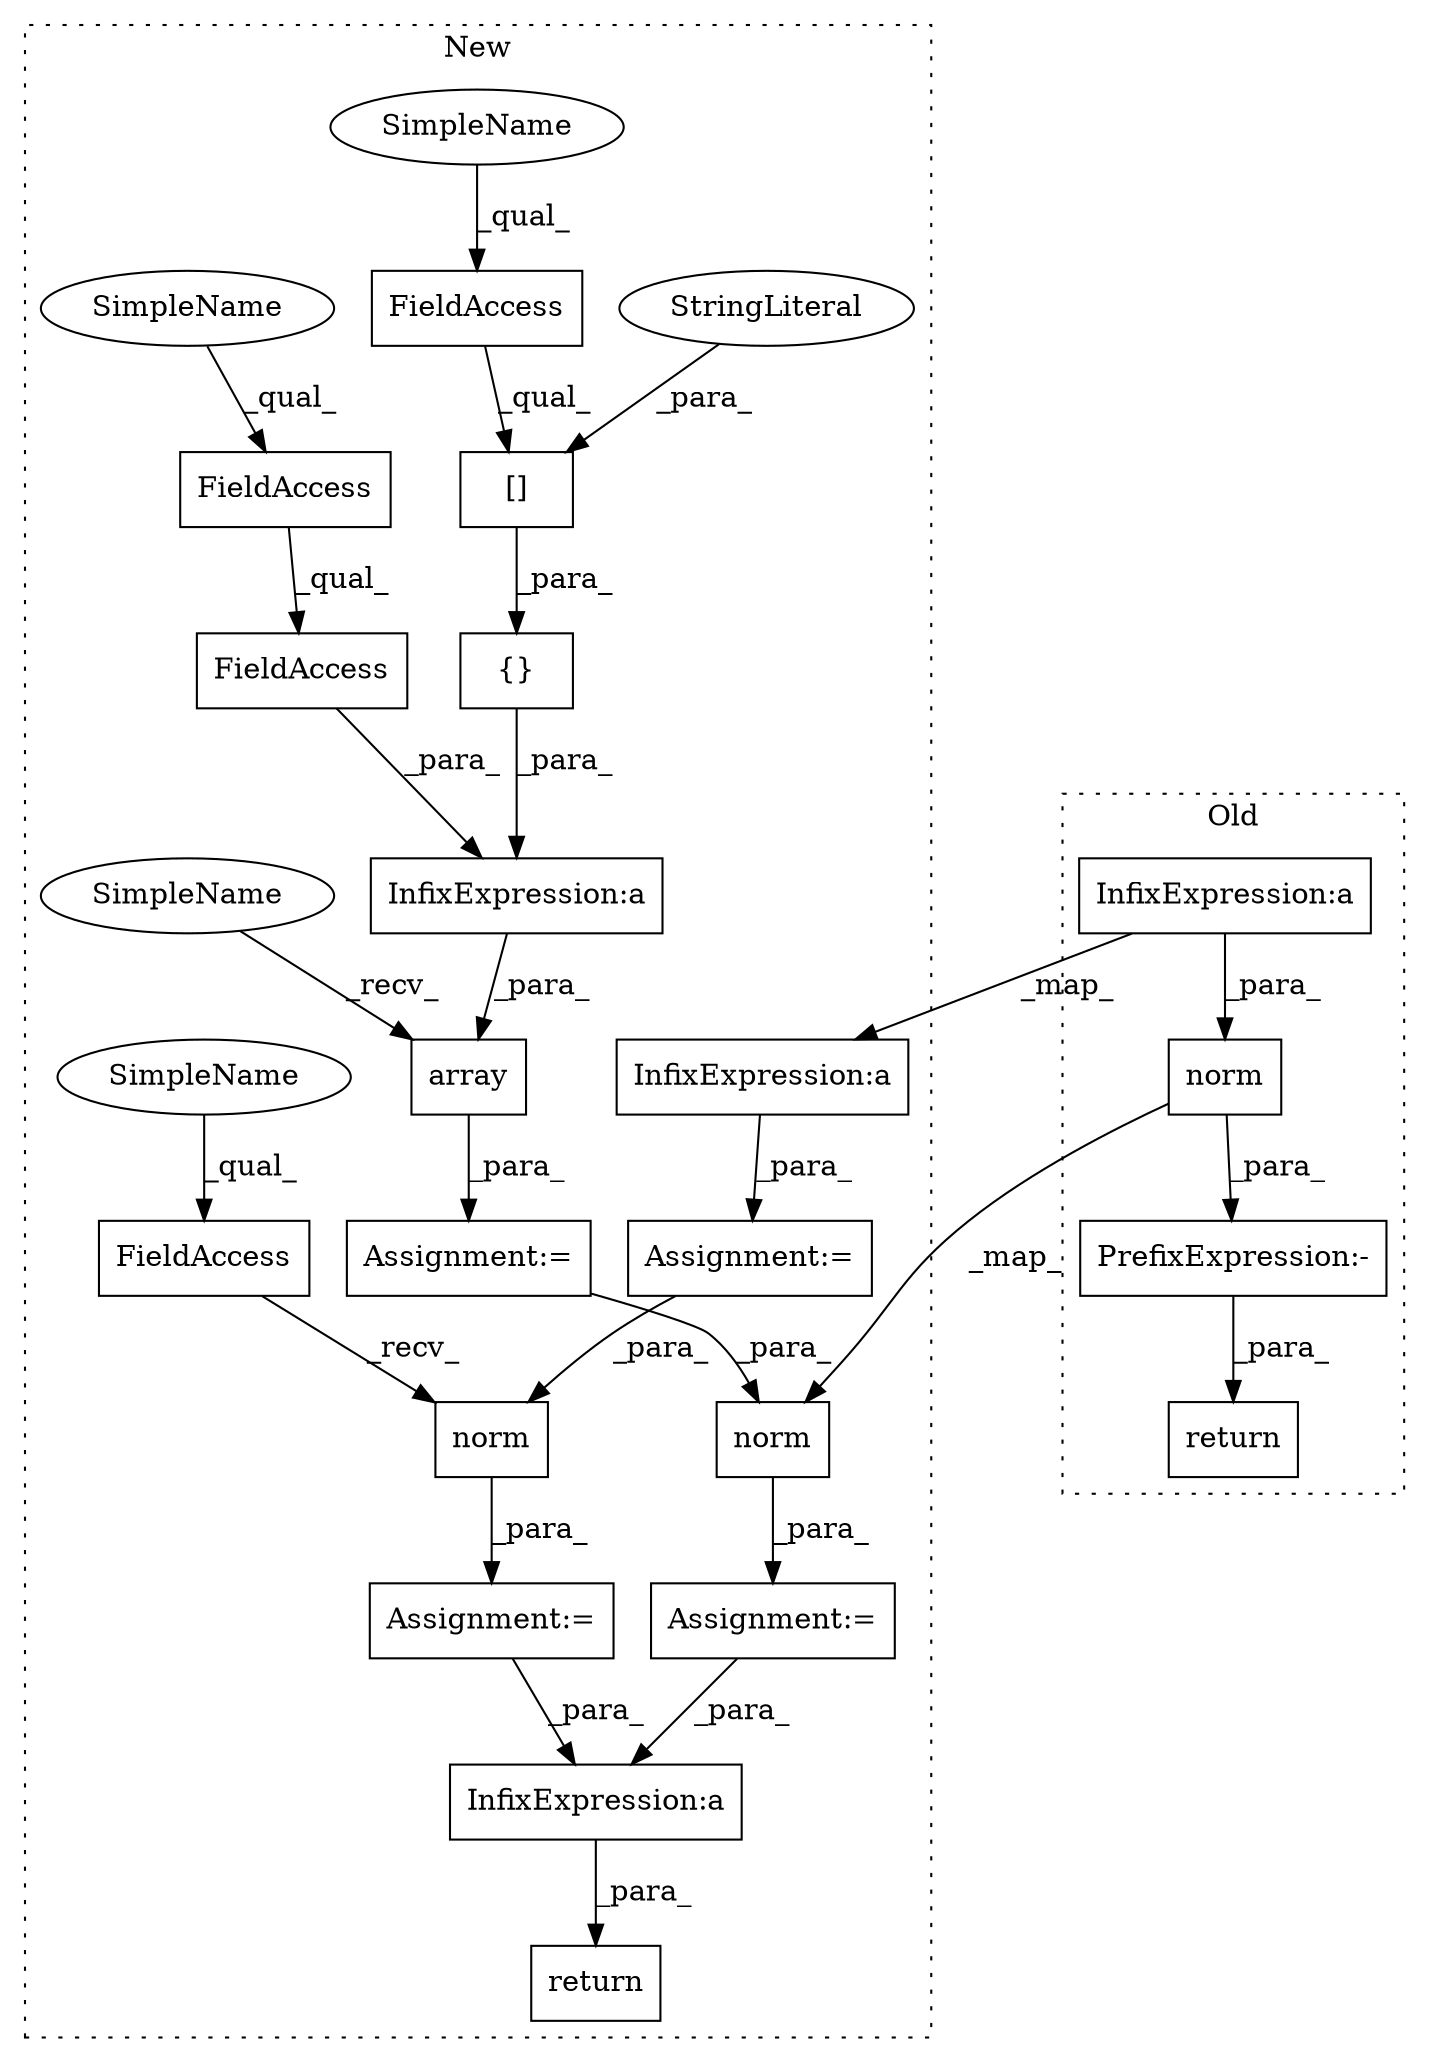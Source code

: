 digraph G {
subgraph cluster0 {
1 [label="return" a="41" s="1697" l="7" shape="box"];
14 [label="norm" a="32" s="1718,1768" l="5,1" shape="box"];
19 [label="InfixExpression:a" a="27" s="1731" l="3" shape="box"];
21 [label="PrefixExpression:-" a="38" s="1704" l="1" shape="box"];
label = "Old";
style="dotted";
}
subgraph cluster1 {
2 [label="array" a="32" s="1760,1840" l="6,1" shape="box"];
3 [label="return" a="41" s="2201" l="7" shape="box"];
4 [label="Assignment:=" a="7" s="1951" l="1" shape="box"];
5 [label="Assignment:=" a="7" s="1855" l="1" shape="box"];
6 [label="Assignment:=" a="7" s="1893" l="1" shape="box"];
7 [label="Assignment:=" a="7" s="1753" l="1" shape="box"];
8 [label="{}" a="4" s="1775,1810" l="1,1" shape="box"];
9 [label="FieldAccess" a="22" s="1952" l="12" shape="box"];
10 [label="norm" a="32" s="1965,1974" l="5,1" shape="box"];
11 [label="InfixExpression:a" a="27" s="1811" l="3" shape="box"];
12 [label="InfixExpression:a" a="27" s="2217" l="3" shape="box"];
13 [label="[]" a="2" s="1776,1809" l="16,1" shape="box"];
15 [label="norm" a="32" s="1869,1882" l="5,1" shape="box"];
16 [label="FieldAccess" a="22" s="1776" l="15" shape="box"];
17 [label="FieldAccess" a="22" s="1814" l="13" shape="box"];
18 [label="FieldAccess" a="22" s="1814" l="26" shape="box"];
20 [label="InfixExpression:a" a="27" s="1903" l="3" shape="box"];
22 [label="StringLiteral" a="45" s="1792" l="17" shape="ellipse"];
23 [label="SimpleName" a="42" s="1776" l="4" shape="ellipse"];
24 [label="SimpleName" a="42" s="1814" l="4" shape="ellipse"];
25 [label="SimpleName" a="42" s="1754" l="5" shape="ellipse"];
26 [label="SimpleName" a="42" s="1952" l="5" shape="ellipse"];
label = "New";
style="dotted";
}
2 -> 7 [label="_para_"];
4 -> 12 [label="_para_"];
5 -> 12 [label="_para_"];
6 -> 10 [label="_para_"];
7 -> 15 [label="_para_"];
8 -> 11 [label="_para_"];
9 -> 10 [label="_recv_"];
10 -> 4 [label="_para_"];
11 -> 2 [label="_para_"];
12 -> 3 [label="_para_"];
13 -> 8 [label="_para_"];
14 -> 15 [label="_map_"];
14 -> 21 [label="_para_"];
15 -> 5 [label="_para_"];
16 -> 13 [label="_qual_"];
17 -> 18 [label="_qual_"];
18 -> 11 [label="_para_"];
19 -> 20 [label="_map_"];
19 -> 14 [label="_para_"];
20 -> 6 [label="_para_"];
21 -> 1 [label="_para_"];
22 -> 13 [label="_para_"];
23 -> 16 [label="_qual_"];
24 -> 17 [label="_qual_"];
25 -> 2 [label="_recv_"];
26 -> 9 [label="_qual_"];
}